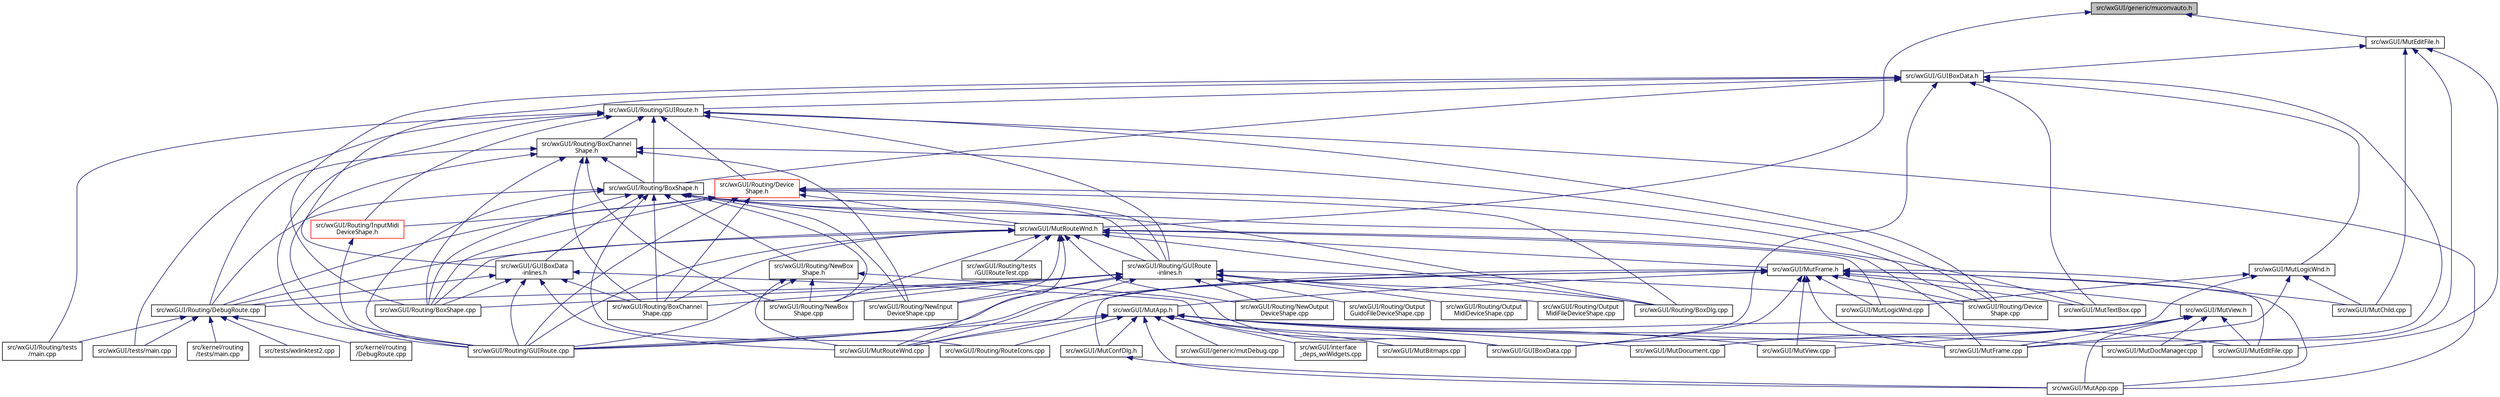 digraph "src/wxGUI/generic/muconvauto.h"
{
  edge [fontname="Sans",fontsize="10",labelfontname="Sans",labelfontsize="10"];
  node [fontname="Sans",fontsize="10",shape=record];
  Node1 [label="src/wxGUI/generic/muconvauto.h",height=0.2,width=0.4,color="black", fillcolor="grey75", style="filled", fontcolor="black"];
  Node1 -> Node2 [dir="back",color="midnightblue",fontsize="10",style="solid",fontname="Sans"];
  Node2 [label="src/wxGUI/MutRouteWnd.h",height=0.2,width=0.4,color="black", fillcolor="white", style="filled",URL="$d3/dd7/MutRouteWnd_8h.html"];
  Node2 -> Node3 [dir="back",color="midnightblue",fontsize="10",style="solid",fontname="Sans"];
  Node3 [label="src/wxGUI/MutFrame.h",height=0.2,width=0.4,color="black", fillcolor="white", style="filled",URL="$dd/db5/MutFrame_8h.html"];
  Node3 -> Node4 [dir="back",color="midnightblue",fontsize="10",style="solid",fontname="Sans"];
  Node4 [label="src/wxGUI/MutApp.h",height=0.2,width=0.4,color="black", fillcolor="white", style="filled",URL="$db/dc1/MutApp_8h.html"];
  Node4 -> Node5 [dir="back",color="midnightblue",fontsize="10",style="solid",fontname="Sans"];
  Node5 [label="src/wxGUI/generic/mutDebug.cpp",height=0.2,width=0.4,color="black", fillcolor="white", style="filled",URL="$d4/dc0/mutDebug_8cpp.html",tooltip="Some functions and classes to help to debug Mutabor. "];
  Node4 -> Node6 [dir="back",color="midnightblue",fontsize="10",style="solid",fontname="Sans"];
  Node6 [label="src/wxGUI/GUIBoxData.cpp",height=0.2,width=0.4,color="black", fillcolor="white", style="filled",URL="$d2/dd3/GUIBoxData_8cpp.html"];
  Node4 -> Node7 [dir="back",color="midnightblue",fontsize="10",style="solid",fontname="Sans"];
  Node7 [label="src/wxGUI/interface\l_deps_wxWidgets.cpp",height=0.2,width=0.4,color="black", fillcolor="white", style="filled",URL="$df/dff/interface__deps__wxWidgets_8cpp.html"];
  Node4 -> Node8 [dir="back",color="midnightblue",fontsize="10",style="solid",fontname="Sans"];
  Node8 [label="src/wxGUI/MutApp.cpp",height=0.2,width=0.4,color="black", fillcolor="white", style="filled",URL="$d5/d1c/MutApp_8cpp.html",tooltip="Mutabor Application. "];
  Node4 -> Node9 [dir="back",color="midnightblue",fontsize="10",style="solid",fontname="Sans"];
  Node9 [label="src/wxGUI/MutConfDlg.h",height=0.2,width=0.4,color="black", fillcolor="white", style="filled",URL="$d9/d8f/MutConfDlg_8h.html"];
  Node9 -> Node8 [dir="back",color="midnightblue",fontsize="10",style="solid",fontname="Sans"];
  Node4 -> Node10 [dir="back",color="midnightblue",fontsize="10",style="solid",fontname="Sans"];
  Node10 [label="src/wxGUI/MutBitmaps.cpp",height=0.2,width=0.4,color="black", fillcolor="white", style="filled",URL="$d7/db6/MutBitmaps_8cpp.html",tooltip="Mutabor Bitmaps. "];
  Node4 -> Node11 [dir="back",color="midnightblue",fontsize="10",style="solid",fontname="Sans"];
  Node11 [label="src/wxGUI/MutDocManager.cpp",height=0.2,width=0.4,color="black", fillcolor="white", style="filled",URL="$dd/db0/MutDocManager_8cpp.html"];
  Node4 -> Node12 [dir="back",color="midnightblue",fontsize="10",style="solid",fontname="Sans"];
  Node12 [label="src/wxGUI/MutDocument.cpp",height=0.2,width=0.4,color="black", fillcolor="white", style="filled",URL="$d6/d3b/MutDocument_8cpp.html",tooltip="Document/View Document class for Mutabor source files. "];
  Node4 -> Node13 [dir="back",color="midnightblue",fontsize="10",style="solid",fontname="Sans"];
  Node13 [label="src/wxGUI/MutEditFile.cpp",height=0.2,width=0.4,color="black", fillcolor="white", style="filled",URL="$d1/da4/MutEditFile_8cpp.html",tooltip="Mutabor Edit window for Mutabor-files. "];
  Node4 -> Node14 [dir="back",color="midnightblue",fontsize="10",style="solid",fontname="Sans"];
  Node14 [label="src/wxGUI/MutFrame.cpp",height=0.2,width=0.4,color="black", fillcolor="white", style="filled",URL="$dc/df3/MutFrame_8cpp.html",tooltip="Mutabor Frame. "];
  Node4 -> Node15 [dir="back",color="midnightblue",fontsize="10",style="solid",fontname="Sans"];
  Node15 [label="src/wxGUI/MutRouteWnd.cpp",height=0.2,width=0.4,color="black", fillcolor="white", style="filled",URL="$dc/def/MutRouteWnd_8cpp.html",tooltip="Routing window. "];
  Node4 -> Node16 [dir="back",color="midnightblue",fontsize="10",style="solid",fontname="Sans"];
  Node16 [label="src/wxGUI/MutView.cpp",height=0.2,width=0.4,color="black", fillcolor="white", style="filled",URL="$d8/d33/MutView_8cpp.html",tooltip="Document/View View class for Mutabor source files. "];
  Node4 -> Node17 [dir="back",color="midnightblue",fontsize="10",style="solid",fontname="Sans"];
  Node17 [label="src/wxGUI/Routing/GUIRoute.cpp",height=0.2,width=0.4,color="black", fillcolor="white", style="filled",URL="$d4/dee/GUIRoute_8cpp.html"];
  Node4 -> Node18 [dir="back",color="midnightblue",fontsize="10",style="solid",fontname="Sans"];
  Node18 [label="src/wxGUI/Routing/RouteIcons.cpp",height=0.2,width=0.4,color="black", fillcolor="white", style="filled",URL="$d1/d28/RouteIcons_8cpp.html",tooltip="Devices base classes. "];
  Node3 -> Node6 [dir="back",color="midnightblue",fontsize="10",style="solid",fontname="Sans"];
  Node3 -> Node8 [dir="back",color="midnightblue",fontsize="10",style="solid",fontname="Sans"];
  Node3 -> Node19 [dir="back",color="midnightblue",fontsize="10",style="solid",fontname="Sans"];
  Node19 [label="src/wxGUI/MutView.h",height=0.2,width=0.4,color="black", fillcolor="white", style="filled",URL="$d0/d9e/MutView_8h.html"];
  Node19 -> Node8 [dir="back",color="midnightblue",fontsize="10",style="solid",fontname="Sans"];
  Node19 -> Node11 [dir="back",color="midnightblue",fontsize="10",style="solid",fontname="Sans"];
  Node19 -> Node12 [dir="back",color="midnightblue",fontsize="10",style="solid",fontname="Sans"];
  Node19 -> Node13 [dir="back",color="midnightblue",fontsize="10",style="solid",fontname="Sans"];
  Node19 -> Node14 [dir="back",color="midnightblue",fontsize="10",style="solid",fontname="Sans"];
  Node19 -> Node16 [dir="back",color="midnightblue",fontsize="10",style="solid",fontname="Sans"];
  Node3 -> Node9 [dir="back",color="midnightblue",fontsize="10",style="solid",fontname="Sans"];
  Node3 -> Node20 [dir="back",color="midnightblue",fontsize="10",style="solid",fontname="Sans"];
  Node20 [label="src/wxGUI/MutChild.cpp",height=0.2,width=0.4,color="black", fillcolor="white", style="filled",URL="$da/d72/MutChild_8cpp.html"];
  Node3 -> Node13 [dir="back",color="midnightblue",fontsize="10",style="solid",fontname="Sans"];
  Node3 -> Node14 [dir="back",color="midnightblue",fontsize="10",style="solid",fontname="Sans"];
  Node3 -> Node21 [dir="back",color="midnightblue",fontsize="10",style="solid",fontname="Sans"];
  Node21 [label="src/wxGUI/MutLogicWnd.cpp",height=0.2,width=0.4,color="black", fillcolor="white", style="filled",URL="$df/d11/MutLogicWnd_8cpp.html",tooltip="Logic window. "];
  Node3 -> Node15 [dir="back",color="midnightblue",fontsize="10",style="solid",fontname="Sans"];
  Node3 -> Node22 [dir="back",color="midnightblue",fontsize="10",style="solid",fontname="Sans"];
  Node22 [label="src/wxGUI/MutTextBox.cpp",height=0.2,width=0.4,color="black", fillcolor="white", style="filled",URL="$df/d3c/MutTextBox_8cpp.html",tooltip="Textbox for Lists. "];
  Node3 -> Node16 [dir="back",color="midnightblue",fontsize="10",style="solid",fontname="Sans"];
  Node3 -> Node23 [dir="back",color="midnightblue",fontsize="10",style="solid",fontname="Sans"];
  Node23 [label="src/wxGUI/Routing/Device\lShape.cpp",height=0.2,width=0.4,color="black", fillcolor="white", style="filled",URL="$d9/d94/DeviceShape_8cpp.html",tooltip="Device shape base class for route window. "];
  Node3 -> Node17 [dir="back",color="midnightblue",fontsize="10",style="solid",fontname="Sans"];
  Node2 -> Node14 [dir="back",color="midnightblue",fontsize="10",style="solid",fontname="Sans"];
  Node2 -> Node21 [dir="back",color="midnightblue",fontsize="10",style="solid",fontname="Sans"];
  Node2 -> Node15 [dir="back",color="midnightblue",fontsize="10",style="solid",fontname="Sans"];
  Node2 -> Node24 [dir="back",color="midnightblue",fontsize="10",style="solid",fontname="Sans"];
  Node24 [label="src/wxGUI/Routing/GUIRoute\l-inlines.h",height=0.2,width=0.4,color="black", fillcolor="white", style="filled",URL="$d2/d73/GUIRoute-inlines_8h.html"];
  Node24 -> Node15 [dir="back",color="midnightblue",fontsize="10",style="solid",fontname="Sans"];
  Node24 -> Node25 [dir="back",color="midnightblue",fontsize="10",style="solid",fontname="Sans"];
  Node25 [label="src/wxGUI/Routing/BoxChannel\lShape.cpp",height=0.2,width=0.4,color="black", fillcolor="white", style="filled",URL="$d9/d24/BoxChannelShape_8cpp.html",tooltip="Box shape for route window. "];
  Node24 -> Node26 [dir="back",color="midnightblue",fontsize="10",style="solid",fontname="Sans"];
  Node26 [label="src/wxGUI/Routing/BoxDlg.cpp",height=0.2,width=0.4,color="black", fillcolor="white", style="filled",URL="$d3/d2a/BoxDlg_8cpp.html",tooltip="Box dialog. "];
  Node24 -> Node27 [dir="back",color="midnightblue",fontsize="10",style="solid",fontname="Sans"];
  Node27 [label="src/wxGUI/Routing/BoxShape.cpp",height=0.2,width=0.4,color="black", fillcolor="white", style="filled",URL="$d8/db4/BoxShape_8cpp.html",tooltip="Box shape for route window. "];
  Node24 -> Node28 [dir="back",color="midnightblue",fontsize="10",style="solid",fontname="Sans"];
  Node28 [label="src/wxGUI/Routing/DebugRoute.cpp",height=0.2,width=0.4,color="black", fillcolor="white", style="filled",URL="$dc/de8/wxGUI_2Routing_2DebugRoute_8cpp.html",tooltip="Debug functions for routing system. "];
  Node28 -> Node29 [dir="back",color="midnightblue",fontsize="10",style="solid",fontname="Sans"];
  Node29 [label="src/kernel/routing\l/DebugRoute.cpp",height=0.2,width=0.4,color="black", fillcolor="white", style="filled",URL="$d8/d1c/kernel_2routing_2DebugRoute_8cpp.html"];
  Node28 -> Node30 [dir="back",color="midnightblue",fontsize="10",style="solid",fontname="Sans"];
  Node30 [label="src/kernel/routing\l/tests/main.cpp",height=0.2,width=0.4,color="black", fillcolor="white", style="filled",URL="$d1/de6/kernel_2routing_2tests_2main_8cpp.html"];
  Node28 -> Node31 [dir="back",color="midnightblue",fontsize="10",style="solid",fontname="Sans"];
  Node31 [label="src/tests/wxlinktest2.cpp",height=0.2,width=0.4,color="black", fillcolor="white", style="filled",URL="$df/d13/wxlinktest2_8cpp.html"];
  Node28 -> Node32 [dir="back",color="midnightblue",fontsize="10",style="solid",fontname="Sans"];
  Node32 [label="src/wxGUI/Routing/tests\l/main.cpp",height=0.2,width=0.4,color="black", fillcolor="white", style="filled",URL="$da/dee/wxGUI_2Routing_2tests_2main_8cpp.html"];
  Node28 -> Node33 [dir="back",color="midnightblue",fontsize="10",style="solid",fontname="Sans"];
  Node33 [label="src/wxGUI/tests/main.cpp",height=0.2,width=0.4,color="black", fillcolor="white", style="filled",URL="$d9/d27/wxGUI_2tests_2main_8cpp.html"];
  Node24 -> Node23 [dir="back",color="midnightblue",fontsize="10",style="solid",fontname="Sans"];
  Node24 -> Node17 [dir="back",color="midnightblue",fontsize="10",style="solid",fontname="Sans"];
  Node24 -> Node34 [dir="back",color="midnightblue",fontsize="10",style="solid",fontname="Sans"];
  Node34 [label="src/wxGUI/Routing/NewBox\lShape.cpp",height=0.2,width=0.4,color="black", fillcolor="white", style="filled",URL="$d8/dba/NewBoxShape_8cpp.html",tooltip="New box shape for route window. "];
  Node24 -> Node35 [dir="back",color="midnightblue",fontsize="10",style="solid",fontname="Sans"];
  Node35 [label="src/wxGUI/Routing/NewInput\lDeviceShape.cpp",height=0.2,width=0.4,color="black", fillcolor="white", style="filled",URL="$df/d62/NewInputDeviceShape_8cpp.html",tooltip="Devices Basisklassen. "];
  Node24 -> Node36 [dir="back",color="midnightblue",fontsize="10",style="solid",fontname="Sans"];
  Node36 [label="src/wxGUI/Routing/NewOutput\lDeviceShape.cpp",height=0.2,width=0.4,color="black", fillcolor="white", style="filled",URL="$d1/d73/NewOutputDeviceShape_8cpp.html",tooltip="New output device shape for route window. "];
  Node24 -> Node37 [dir="back",color="midnightblue",fontsize="10",style="solid",fontname="Sans"];
  Node37 [label="src/wxGUI/Routing/Output\lGuidoFileDeviceShape.cpp",height=0.2,width=0.4,color="black", fillcolor="white", style="filled",URL="$d3/d21/OutputGuidoFileDeviceShape_8cpp.html",tooltip="Input device shape for reading GUIDO files in the route window. "];
  Node24 -> Node38 [dir="back",color="midnightblue",fontsize="10",style="solid",fontname="Sans"];
  Node38 [label="src/wxGUI/Routing/Output\lMidiDeviceShape.cpp",height=0.2,width=0.4,color="black", fillcolor="white", style="filled",URL="$d6/d68/OutputMidiDeviceShape_8cpp.html",tooltip="MIDI input device shape for route window. "];
  Node24 -> Node39 [dir="back",color="midnightblue",fontsize="10",style="solid",fontname="Sans"];
  Node39 [label="src/wxGUI/Routing/Output\lMidiFileDeviceShape.cpp",height=0.2,width=0.4,color="black", fillcolor="white", style="filled",URL="$d5/d00/OutputMidiFileDeviceShape_8cpp.html",tooltip="Midi fiele input device shape for route window. "];
  Node2 -> Node25 [dir="back",color="midnightblue",fontsize="10",style="solid",fontname="Sans"];
  Node2 -> Node26 [dir="back",color="midnightblue",fontsize="10",style="solid",fontname="Sans"];
  Node2 -> Node27 [dir="back",color="midnightblue",fontsize="10",style="solid",fontname="Sans"];
  Node2 -> Node28 [dir="back",color="midnightblue",fontsize="10",style="solid",fontname="Sans"];
  Node2 -> Node17 [dir="back",color="midnightblue",fontsize="10",style="solid",fontname="Sans"];
  Node2 -> Node34 [dir="back",color="midnightblue",fontsize="10",style="solid",fontname="Sans"];
  Node2 -> Node35 [dir="back",color="midnightblue",fontsize="10",style="solid",fontname="Sans"];
  Node2 -> Node36 [dir="back",color="midnightblue",fontsize="10",style="solid",fontname="Sans"];
  Node2 -> Node40 [dir="back",color="midnightblue",fontsize="10",style="solid",fontname="Sans"];
  Node40 [label="src/wxGUI/Routing/tests\l/GUIRouteTest.cpp",height=0.2,width=0.4,color="black", fillcolor="white", style="filled",URL="$d9/d20/GUIRouteTest_8cpp.html"];
  Node1 -> Node41 [dir="back",color="midnightblue",fontsize="10",style="solid",fontname="Sans"];
  Node41 [label="src/wxGUI/MutEditFile.h",height=0.2,width=0.4,color="black", fillcolor="white", style="filled",URL="$d5/dfb/MutEditFile_8h.html"];
  Node41 -> Node42 [dir="back",color="midnightblue",fontsize="10",style="solid",fontname="Sans"];
  Node42 [label="src/wxGUI/GUIBoxData.h",height=0.2,width=0.4,color="black", fillcolor="white", style="filled",URL="$d5/df7/GUIBoxData_8h.html"];
  Node42 -> Node43 [dir="back",color="midnightblue",fontsize="10",style="solid",fontname="Sans"];
  Node43 [label="src/wxGUI/Routing/GUIRoute.h",height=0.2,width=0.4,color="black", fillcolor="white", style="filled",URL="$d6/dfa/GUIRoute_8h.html"];
  Node43 -> Node44 [dir="back",color="midnightblue",fontsize="10",style="solid",fontname="Sans"];
  Node44 [label="src/wxGUI/Routing/Device\lShape.h",height=0.2,width=0.4,color="red", fillcolor="white", style="filled",URL="$d9/d4d/DeviceShape_8h.html",tooltip="Device shape base class for route window. "];
  Node44 -> Node2 [dir="back",color="midnightblue",fontsize="10",style="solid",fontname="Sans"];
  Node44 -> Node24 [dir="back",color="midnightblue",fontsize="10",style="solid",fontname="Sans"];
  Node44 -> Node25 [dir="back",color="midnightblue",fontsize="10",style="solid",fontname="Sans"];
  Node44 -> Node26 [dir="back",color="midnightblue",fontsize="10",style="solid",fontname="Sans"];
  Node44 -> Node27 [dir="back",color="midnightblue",fontsize="10",style="solid",fontname="Sans"];
  Node44 -> Node28 [dir="back",color="midnightblue",fontsize="10",style="solid",fontname="Sans"];
  Node44 -> Node23 [dir="back",color="midnightblue",fontsize="10",style="solid",fontname="Sans"];
  Node44 -> Node17 [dir="back",color="midnightblue",fontsize="10",style="solid",fontname="Sans"];
  Node44 -> Node51 [dir="back",color="midnightblue",fontsize="10",style="solid",fontname="Sans"];
  Node51 [label="src/wxGUI/Routing/InputMidi\lDeviceShape.h",height=0.2,width=0.4,color="red", fillcolor="white", style="filled",URL="$d3/d5e/InputMidiDeviceShape_8h.html",tooltip="MIDI input device shape for route window. "];
  Node51 -> Node17 [dir="back",color="midnightblue",fontsize="10",style="solid",fontname="Sans"];
  Node43 -> Node57 [dir="back",color="midnightblue",fontsize="10",style="solid",fontname="Sans"];
  Node57 [label="src/wxGUI/Routing/BoxShape.h",height=0.2,width=0.4,color="black", fillcolor="white", style="filled",URL="$d9/d49/BoxShape_8h.html",tooltip="Box shape for route window. "];
  Node57 -> Node2 [dir="back",color="midnightblue",fontsize="10",style="solid",fontname="Sans"];
  Node57 -> Node58 [dir="back",color="midnightblue",fontsize="10",style="solid",fontname="Sans"];
  Node58 [label="src/wxGUI/GUIBoxData\l-inlines.h",height=0.2,width=0.4,color="black", fillcolor="white", style="filled",URL="$d5/d12/GUIBoxData-inlines_8h.html"];
  Node58 -> Node6 [dir="back",color="midnightblue",fontsize="10",style="solid",fontname="Sans"];
  Node58 -> Node15 [dir="back",color="midnightblue",fontsize="10",style="solid",fontname="Sans"];
  Node58 -> Node25 [dir="back",color="midnightblue",fontsize="10",style="solid",fontname="Sans"];
  Node58 -> Node27 [dir="back",color="midnightblue",fontsize="10",style="solid",fontname="Sans"];
  Node58 -> Node28 [dir="back",color="midnightblue",fontsize="10",style="solid",fontname="Sans"];
  Node58 -> Node17 [dir="back",color="midnightblue",fontsize="10",style="solid",fontname="Sans"];
  Node57 -> Node59 [dir="back",color="midnightblue",fontsize="10",style="solid",fontname="Sans"];
  Node59 [label="src/wxGUI/Routing/NewBox\lShape.h",height=0.2,width=0.4,color="black", fillcolor="white", style="filled",URL="$d4/dcc/NewBoxShape_8h.html",tooltip="New box shape for route window. "];
  Node59 -> Node6 [dir="back",color="midnightblue",fontsize="10",style="solid",fontname="Sans"];
  Node59 -> Node15 [dir="back",color="midnightblue",fontsize="10",style="solid",fontname="Sans"];
  Node59 -> Node17 [dir="back",color="midnightblue",fontsize="10",style="solid",fontname="Sans"];
  Node59 -> Node34 [dir="back",color="midnightblue",fontsize="10",style="solid",fontname="Sans"];
  Node57 -> Node24 [dir="back",color="midnightblue",fontsize="10",style="solid",fontname="Sans"];
  Node57 -> Node22 [dir="back",color="midnightblue",fontsize="10",style="solid",fontname="Sans"];
  Node57 -> Node25 [dir="back",color="midnightblue",fontsize="10",style="solid",fontname="Sans"];
  Node57 -> Node26 [dir="back",color="midnightblue",fontsize="10",style="solid",fontname="Sans"];
  Node57 -> Node27 [dir="back",color="midnightblue",fontsize="10",style="solid",fontname="Sans"];
  Node57 -> Node28 [dir="back",color="midnightblue",fontsize="10",style="solid",fontname="Sans"];
  Node57 -> Node17 [dir="back",color="midnightblue",fontsize="10",style="solid",fontname="Sans"];
  Node57 -> Node34 [dir="back",color="midnightblue",fontsize="10",style="solid",fontname="Sans"];
  Node57 -> Node35 [dir="back",color="midnightblue",fontsize="10",style="solid",fontname="Sans"];
  Node57 -> Node18 [dir="back",color="midnightblue",fontsize="10",style="solid",fontname="Sans"];
  Node43 -> Node60 [dir="back",color="midnightblue",fontsize="10",style="solid",fontname="Sans"];
  Node60 [label="src/wxGUI/Routing/BoxChannel\lShape.h",height=0.2,width=0.4,color="black", fillcolor="white", style="filled",URL="$d6/d68/BoxChannelShape_8h.html",tooltip="Box shape for route window. "];
  Node60 -> Node57 [dir="back",color="midnightblue",fontsize="10",style="solid",fontname="Sans"];
  Node60 -> Node25 [dir="back",color="midnightblue",fontsize="10",style="solid",fontname="Sans"];
  Node60 -> Node27 [dir="back",color="midnightblue",fontsize="10",style="solid",fontname="Sans"];
  Node60 -> Node28 [dir="back",color="midnightblue",fontsize="10",style="solid",fontname="Sans"];
  Node60 -> Node23 [dir="back",color="midnightblue",fontsize="10",style="solid",fontname="Sans"];
  Node60 -> Node17 [dir="back",color="midnightblue",fontsize="10",style="solid",fontname="Sans"];
  Node60 -> Node34 [dir="back",color="midnightblue",fontsize="10",style="solid",fontname="Sans"];
  Node60 -> Node35 [dir="back",color="midnightblue",fontsize="10",style="solid",fontname="Sans"];
  Node43 -> Node8 [dir="back",color="midnightblue",fontsize="10",style="solid",fontname="Sans"];
  Node43 -> Node24 [dir="back",color="midnightblue",fontsize="10",style="solid",fontname="Sans"];
  Node43 -> Node23 [dir="back",color="midnightblue",fontsize="10",style="solid",fontname="Sans"];
  Node43 -> Node17 [dir="back",color="midnightblue",fontsize="10",style="solid",fontname="Sans"];
  Node43 -> Node51 [dir="back",color="midnightblue",fontsize="10",style="solid",fontname="Sans"];
  Node43 -> Node32 [dir="back",color="midnightblue",fontsize="10",style="solid",fontname="Sans"];
  Node43 -> Node33 [dir="back",color="midnightblue",fontsize="10",style="solid",fontname="Sans"];
  Node42 -> Node57 [dir="back",color="midnightblue",fontsize="10",style="solid",fontname="Sans"];
  Node42 -> Node58 [dir="back",color="midnightblue",fontsize="10",style="solid",fontname="Sans"];
  Node42 -> Node6 [dir="back",color="midnightblue",fontsize="10",style="solid",fontname="Sans"];
  Node42 -> Node61 [dir="back",color="midnightblue",fontsize="10",style="solid",fontname="Sans"];
  Node61 [label="src/wxGUI/MutLogicWnd.h",height=0.2,width=0.4,color="black", fillcolor="white", style="filled",URL="$d6/d81/MutLogicWnd_8h.html"];
  Node61 -> Node6 [dir="back",color="midnightblue",fontsize="10",style="solid",fontname="Sans"];
  Node61 -> Node20 [dir="back",color="midnightblue",fontsize="10",style="solid",fontname="Sans"];
  Node61 -> Node14 [dir="back",color="midnightblue",fontsize="10",style="solid",fontname="Sans"];
  Node61 -> Node21 [dir="back",color="midnightblue",fontsize="10",style="solid",fontname="Sans"];
  Node42 -> Node14 [dir="back",color="midnightblue",fontsize="10",style="solid",fontname="Sans"];
  Node42 -> Node22 [dir="back",color="midnightblue",fontsize="10",style="solid",fontname="Sans"];
  Node42 -> Node27 [dir="back",color="midnightblue",fontsize="10",style="solid",fontname="Sans"];
  Node41 -> Node20 [dir="back",color="midnightblue",fontsize="10",style="solid",fontname="Sans"];
  Node41 -> Node11 [dir="back",color="midnightblue",fontsize="10",style="solid",fontname="Sans"];
  Node41 -> Node13 [dir="back",color="midnightblue",fontsize="10",style="solid",fontname="Sans"];
}
